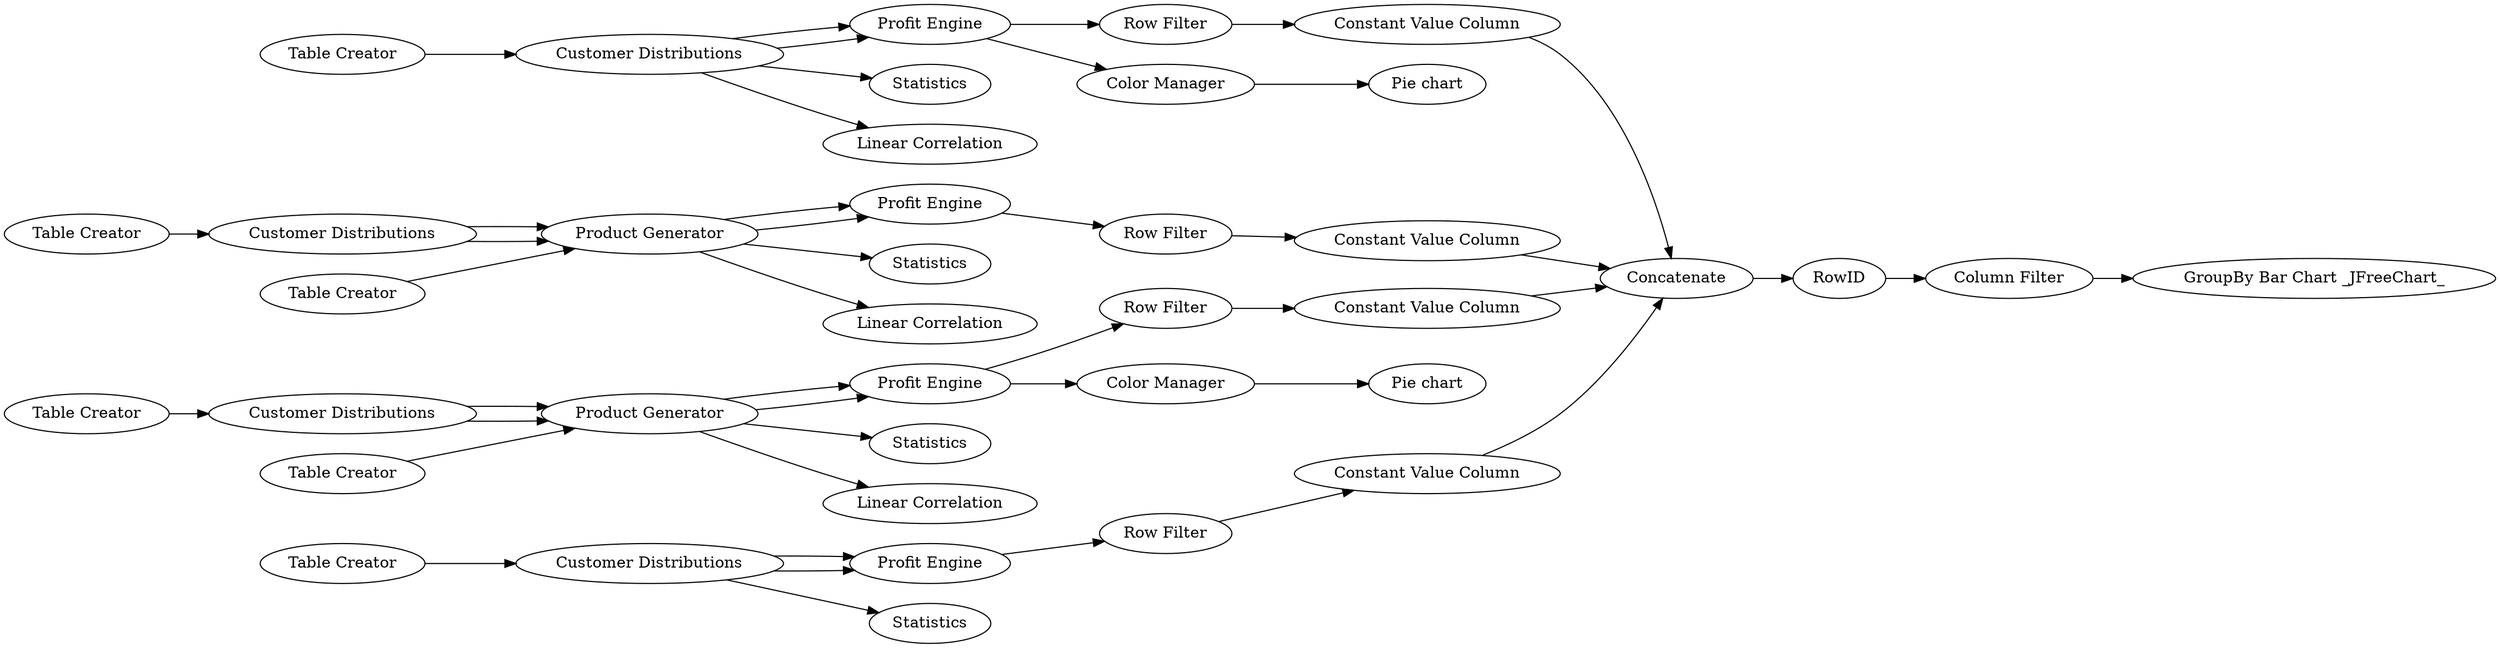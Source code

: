 digraph {
	3 [label="Profit Engine"]
	4 [label="Table Creator"]
	11 [label="Customer Distributions"]
	12 [label="Customer Distributions"]
	15 [label="Table Creator"]
	16 [label="Product Generator"]
	17 [label="Table Creator"]
	18 [label="Table Creator"]
	19 [label="Profit Engine"]
	20 [label=Statistics]
	21 [label=Statistics]
	46 [label="Customer Distributions"]
	47 [label="Profit Engine"]
	48 [label=Statistics]
	50 [label="Row Filter"]
	51 [label="Constant Value Column"]
	52 [label="Constant Value Column"]
	53 [label="Row Filter"]
	54 [label="Constant Value Column"]
	55 [label="Row Filter"]
	57 [label="Column Filter"]
	59 [label="Profit Engine"]
	60 [label=Statistics]
	62 [label="Constant Value Column"]
	64 [label="Row Filter"]
	65 [label="Table Creator"]
	66 [label="Product Generator"]
	67 [label="Customer Distributions"]
	68 [label="Table Creator"]
	69 [label="Pie chart"]
	72 [label="Color Manager"]
	73 [label="Pie chart"]
	74 [label="Color Manager"]
	75 [label=RowID]
	77 [label="GroupBy Bar Chart _JFreeChart_"]
	78 [label="Linear Correlation"]
	79 [label="Linear Correlation"]
	80 [label="Linear Correlation"]
	81 [label=Concatenate]
	3 -> 55
	4 -> 11
	11 -> 3
	11 -> 3
	11 -> 20
	12 -> 16
	12 -> 16
	15 -> 12
	16 -> 19
	16 -> 19
	16 -> 21
	16 -> 78
	17 -> 46
	18 -> 16
	19 -> 53
	46 -> 47
	46 -> 47
	46 -> 48
	46 -> 79
	47 -> 50
	47 -> 72
	50 -> 51
	51 -> 81
	52 -> 81
	53 -> 52
	54 -> 81
	55 -> 54
	57 -> 77
	59 -> 74
	59 -> 64
	62 -> 81
	64 -> 62
	65 -> 67
	66 -> 80
	66 -> 59
	66 -> 59
	66 -> 60
	67 -> 66
	67 -> 66
	68 -> 66
	72 -> 69
	74 -> 73
	75 -> 57
	81 -> 75
	rankdir=LR
}
